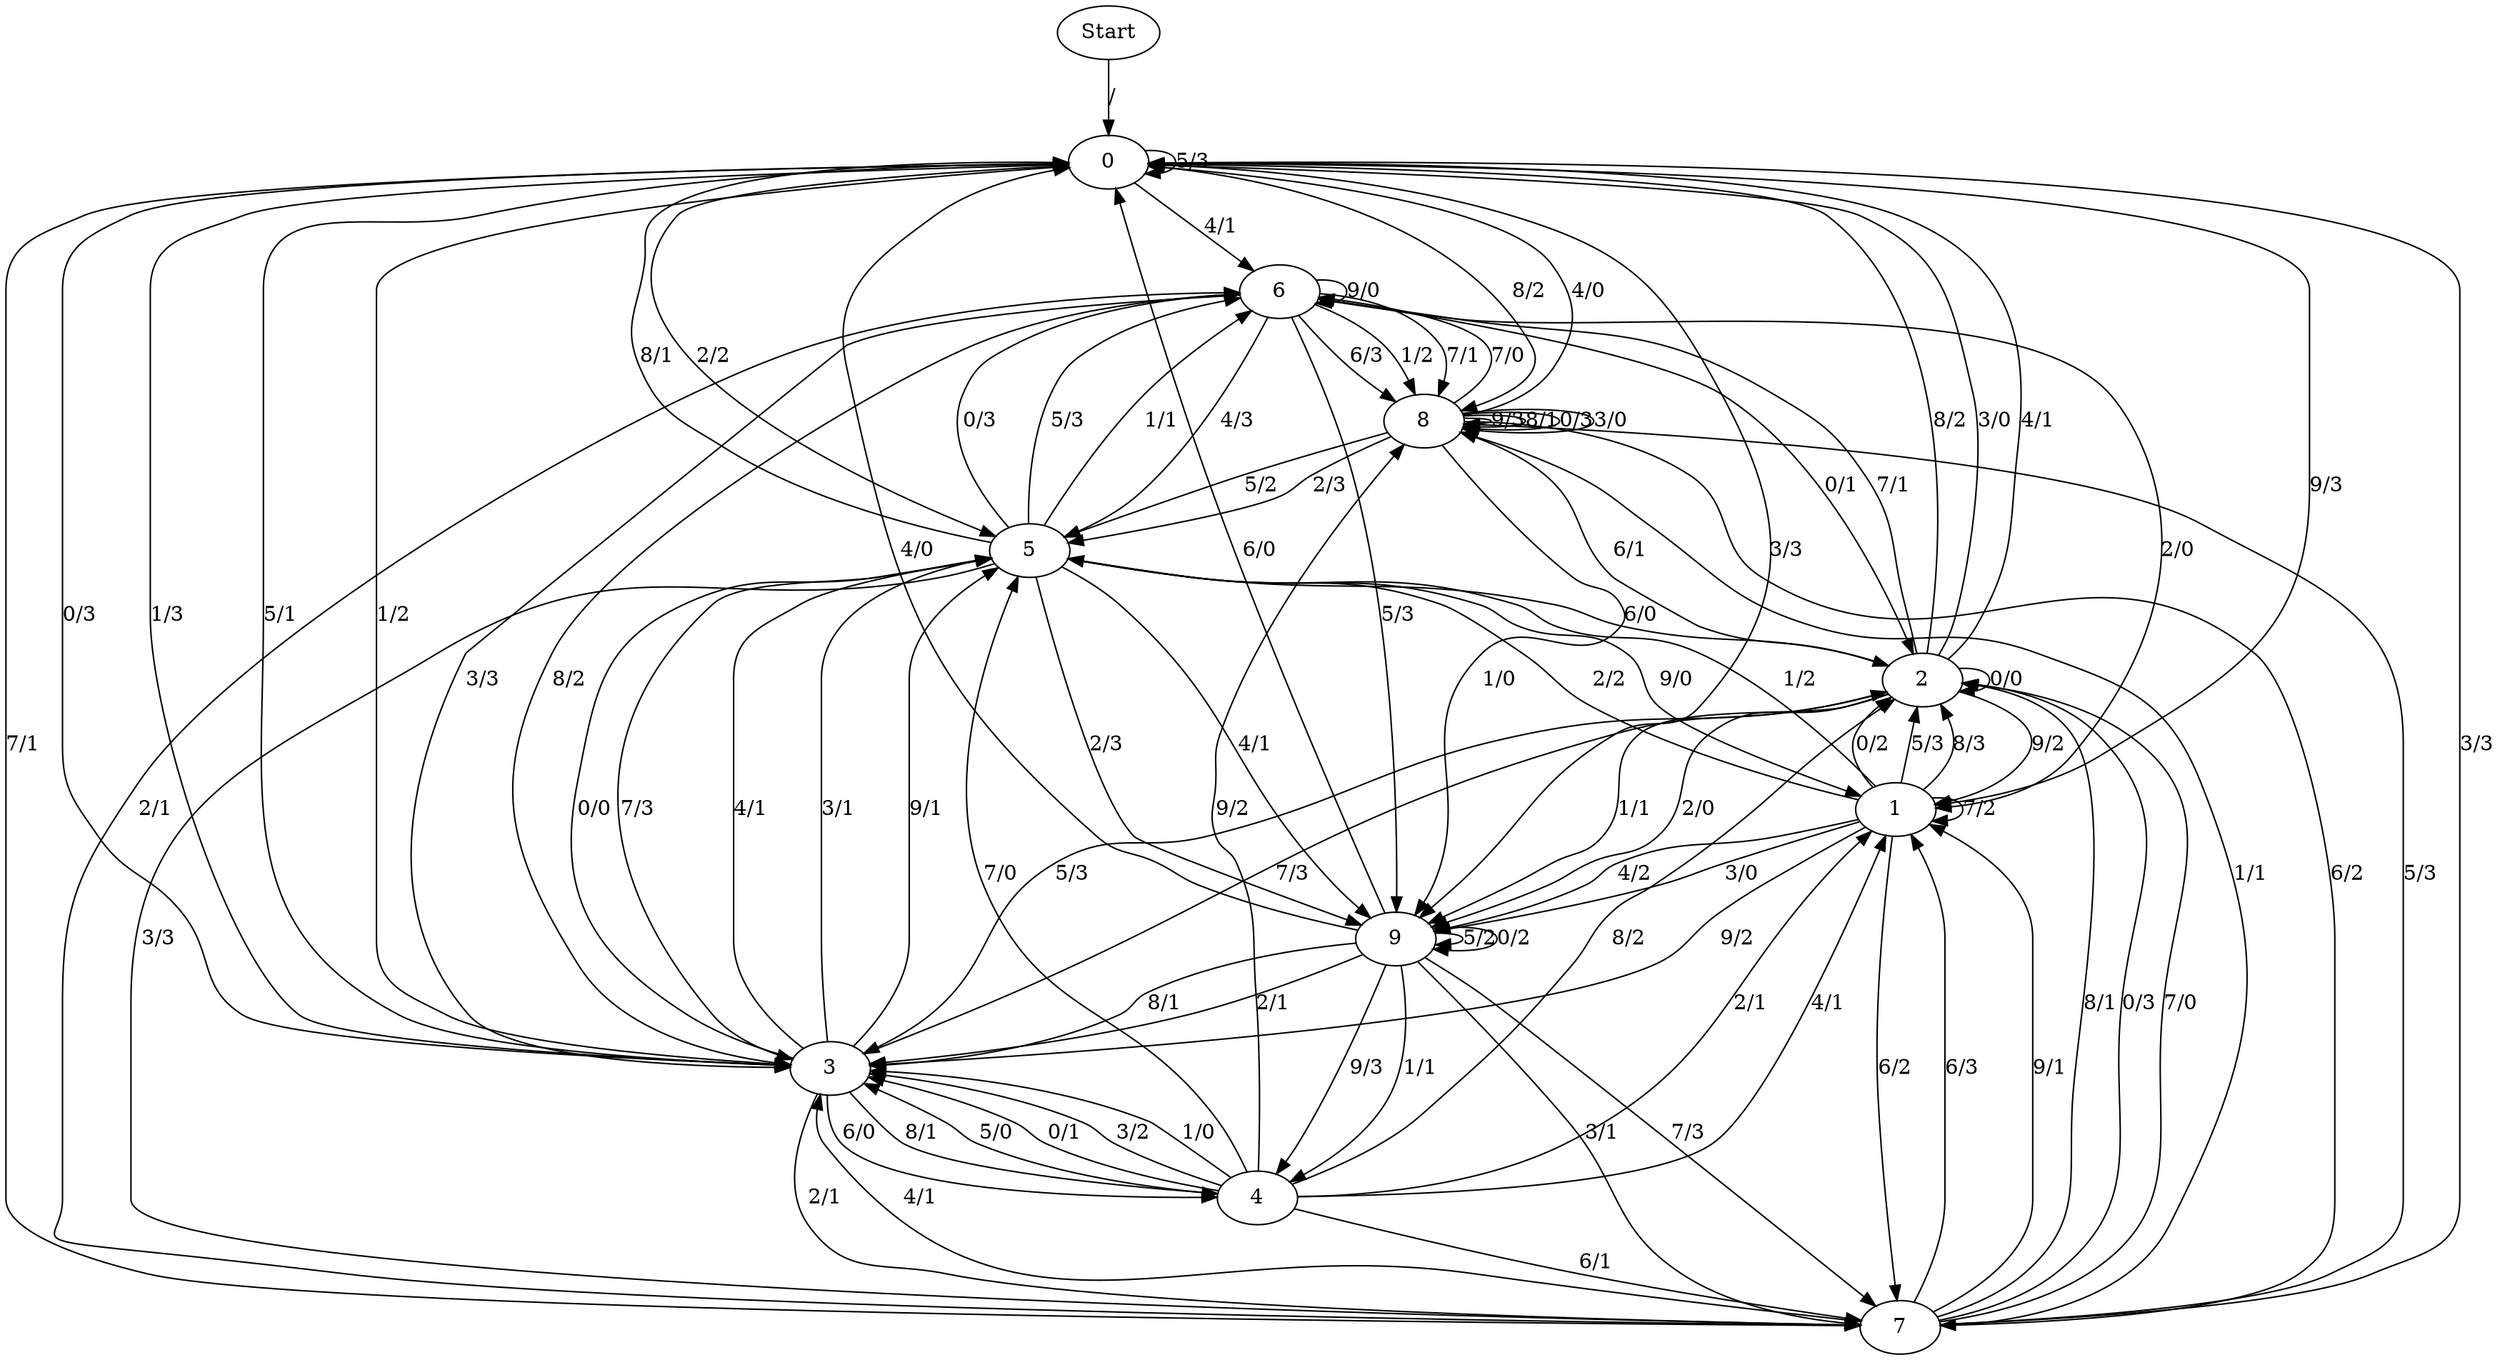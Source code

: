 digraph {
	Start -> 0 [label="/"]
	0 -> 6 [label="4/1"]
	0 -> 8 [label="8/2"]
	0 -> 3 [label="1/2"]
	0 -> 0 [label="5/3"]
	0 -> 9 [label="3/3"]
	0 -> 3 [label="0/3"]
	0 -> 7 [label="7/1"]
	0 -> 1 [label="9/3"]
	0 -> 5 [label="2/2"]
	6 -> 2 [label="0/1"]
	6 -> 8 [label="6/3"]
	6 -> 6 [label="9/0"]
	6 -> 9 [label="5/3"]
	6 -> 8 [label="1/2"]
	6 -> 1 [label="2/0"]
	6 -> 8 [label="7/1"]
	6 -> 3 [label="3/3"]
	6 -> 5 [label="4/3"]
	6 -> 3 [label="8/2"]
	8 -> 6 [label="7/0"]
	8 -> 8 [label="9/3"]
	8 -> 0 [label="4/0"]
	8 -> 5 [label="5/2"]
	8 -> 8 [label="8/1"]
	8 -> 8 [label="0/3"]
	8 -> 8 [label="3/0"]
	8 -> 7 [label="6/2"]
	8 -> 9 [label="1/0"]
	8 -> 5 [label="2/3"]
	7 -> 8 [label="5/3"]
	7 -> 2 [label="8/1"]
	7 -> 8 [label="1/1"]
	7 -> 6 [label="2/1"]
	7 -> 0 [label="3/3"]
	7 -> 3 [label="4/1"]
	7 -> 1 [label="6/3"]
	7 -> 2 [label="0/3"]
	7 -> 2 [label="7/0"]
	7 -> 1 [label="9/1"]
	2 -> 3 [label="5/3"]
	2 -> 6 [label="7/1"]
	2 -> 2 [label="0/0"]
	2 -> 9 [label="1/1"]
	2 -> 0 [label="8/2"]
	2 -> 1 [label="9/2"]
	2 -> 0 [label="3/0"]
	2 -> 8 [label="6/1"]
	2 -> 9 [label="2/0"]
	2 -> 0 [label="4/1"]
	9 -> 7 [label="3/1"]
	9 -> 9 [label="5/2"]
	9 -> 4 [label="9/3"]
	9 -> 0 [label="4/0"]
	9 -> 7 [label="7/3"]
	9 -> 0 [label="6/0"]
	9 -> 3 [label="2/1"]
	9 -> 4 [label="1/1"]
	9 -> 9 [label="0/2"]
	9 -> 3 [label="8/1"]
	4 -> 5 [label="7/0"]
	4 -> 1 [label="2/1"]
	4 -> 1 [label="4/1"]
	4 -> 3 [label="5/0"]
	4 -> 3 [label="0/1"]
	4 -> 3 [label="3/2"]
	4 -> 3 [label="1/0"]
	4 -> 7 [label="6/1"]
	4 -> 2 [label="8/2"]
	4 -> 8 [label="9/2"]
	1 -> 2 [label="0/2"]
	1 -> 1 [label="7/2"]
	1 -> 9 [label="3/0"]
	1 -> 9 [label="4/2"]
	1 -> 7 [label="6/2"]
	1 -> 3 [label="9/2"]
	1 -> 2 [label="5/3"]
	1 -> 2 [label="8/3"]
	1 -> 5 [label="1/2"]
	1 -> 5 [label="2/2"]
	5 -> 9 [label="4/1"]
	5 -> 9 [label="2/3"]
	5 -> 2 [label="6/0"]
	5 -> 6 [label="0/3"]
	5 -> 0 [label="8/1"]
	5 -> 6 [label="5/3"]
	5 -> 3 [label="7/3"]
	5 -> 7 [label="3/3"]
	5 -> 6 [label="1/1"]
	5 -> 1 [label="9/0"]
	3 -> 2 [label="7/3"]
	3 -> 0 [label="1/3"]
	3 -> 5 [label="4/1"]
	3 -> 4 [label="6/0"]
	3 -> 5 [label="3/1"]
	3 -> 7 [label="2/1"]
	3 -> 4 [label="8/1"]
	3 -> 5 [label="9/1"]
	3 -> 5 [label="0/0"]
	3 -> 0 [label="5/1"]
}